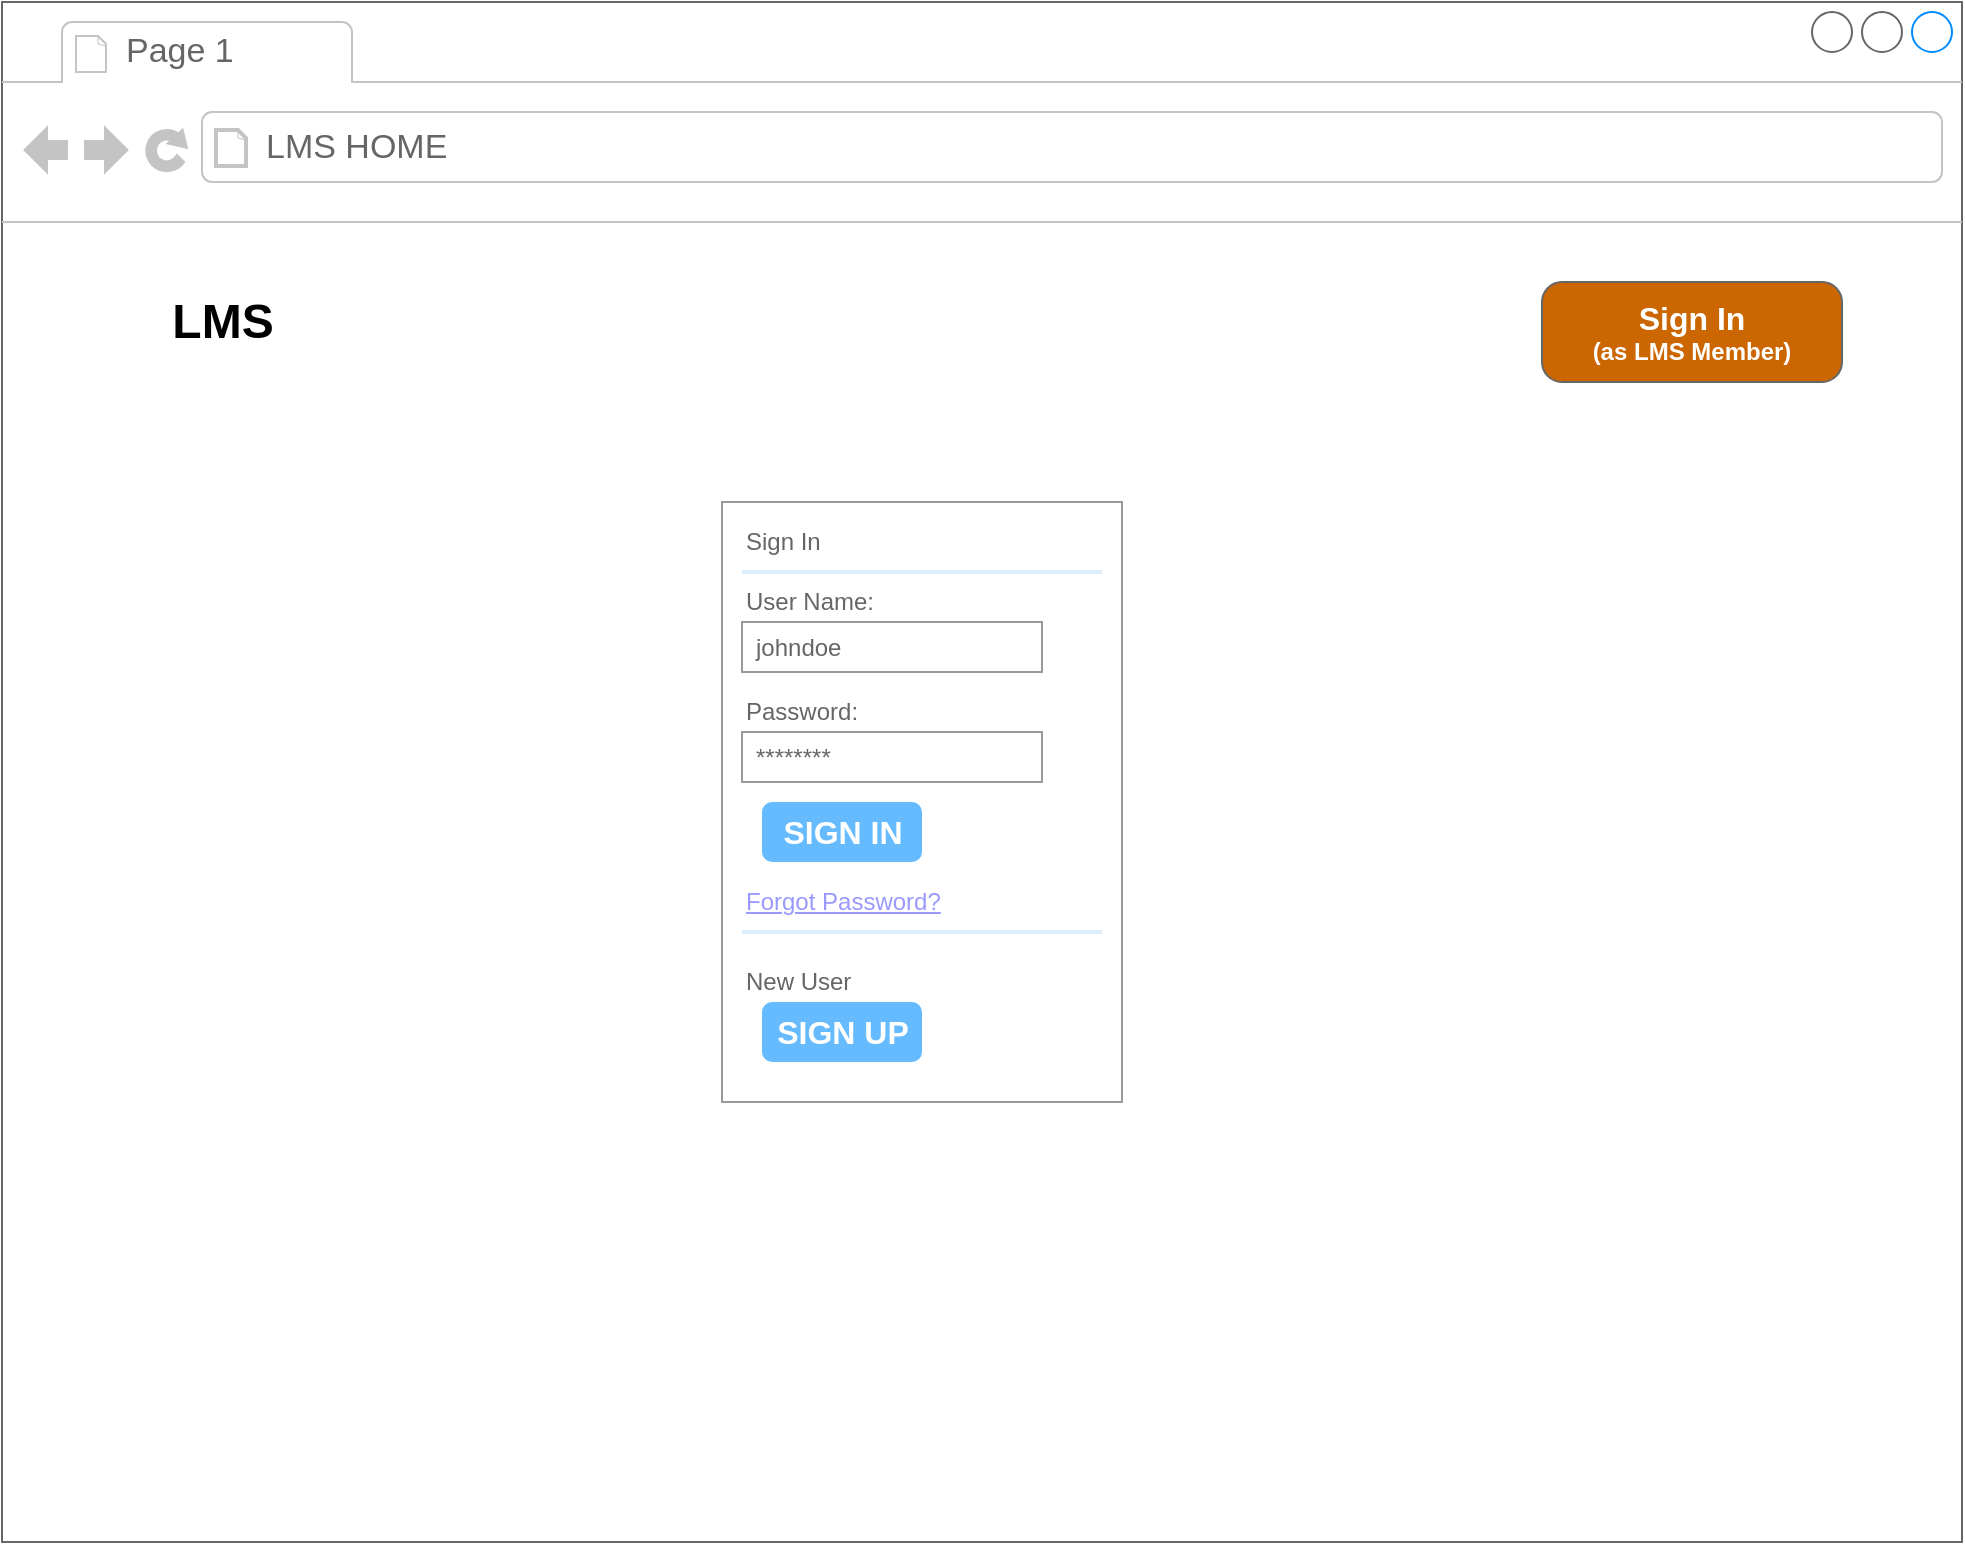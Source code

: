 <mxfile version="24.7.8">
  <diagram name="Page-1" id="2cc2dc42-3aac-f2a9-1cec-7a8b7cbee084">
    <mxGraphModel dx="1434" dy="956" grid="1" gridSize="10" guides="1" tooltips="1" connect="1" arrows="1" fold="1" page="1" pageScale="1" pageWidth="1100" pageHeight="850" background="none" math="0" shadow="0">
      <root>
        <mxCell id="0" />
        <mxCell id="1" parent="0" />
        <mxCell id="u52cNytf9pB5Nw0GOw8_-13" value="" style="strokeWidth=1;shadow=0;dashed=0;align=center;html=1;shape=mxgraph.mockup.containers.browserWindow;rSize=0;strokeColor=#666666;strokeColor2=#008cff;strokeColor3=#c4c4c4;mainText=,;recursiveResize=0;" vertex="1" parent="1">
          <mxGeometry x="90" y="40" width="980" height="770" as="geometry" />
        </mxCell>
        <mxCell id="u52cNytf9pB5Nw0GOw8_-14" value="Page 1" style="strokeWidth=1;shadow=0;dashed=0;align=center;html=1;shape=mxgraph.mockup.containers.anchor;fontSize=17;fontColor=#666666;align=left;whiteSpace=wrap;" vertex="1" parent="u52cNytf9pB5Nw0GOw8_-13">
          <mxGeometry x="60" y="12" width="110" height="26" as="geometry" />
        </mxCell>
        <mxCell id="u52cNytf9pB5Nw0GOw8_-15" value="LMS HOME" style="strokeWidth=1;shadow=0;dashed=0;align=center;html=1;shape=mxgraph.mockup.containers.anchor;rSize=0;fontSize=17;fontColor=#666666;align=left;" vertex="1" parent="u52cNytf9pB5Nw0GOw8_-13">
          <mxGeometry x="130" y="60" width="250" height="26" as="geometry" />
        </mxCell>
        <mxCell id="u52cNytf9pB5Nw0GOw8_-17" value="LMS" style="text;strokeColor=none;fillColor=none;html=1;fontSize=24;fontStyle=1;verticalAlign=middle;align=center;" vertex="1" parent="u52cNytf9pB5Nw0GOw8_-13">
          <mxGeometry x="60" y="140" width="100" height="40" as="geometry" />
        </mxCell>
        <mxCell id="u52cNytf9pB5Nw0GOw8_-18" value="" style="strokeWidth=1;shadow=0;dashed=0;align=center;html=1;shape=mxgraph.mockup.forms.rrect;rSize=0;strokeColor=#999999;fillColor=#ffffff;" vertex="1" parent="u52cNytf9pB5Nw0GOw8_-13">
          <mxGeometry x="360" y="250" width="200" height="300" as="geometry" />
        </mxCell>
        <mxCell id="u52cNytf9pB5Nw0GOw8_-19" value="Sign In" style="strokeWidth=1;shadow=0;dashed=0;align=center;html=1;shape=mxgraph.mockup.forms.anchor;fontSize=12;fontColor=#666666;align=left;resizeWidth=1;spacingLeft=0;" vertex="1" parent="u52cNytf9pB5Nw0GOw8_-18">
          <mxGeometry width="100" height="20" relative="1" as="geometry">
            <mxPoint x="10" y="10" as="offset" />
          </mxGeometry>
        </mxCell>
        <mxCell id="u52cNytf9pB5Nw0GOw8_-20" value="" style="shape=line;strokeColor=#ddeeff;strokeWidth=2;html=1;resizeWidth=1;" vertex="1" parent="u52cNytf9pB5Nw0GOw8_-18">
          <mxGeometry width="180" height="10" relative="1" as="geometry">
            <mxPoint x="10" y="30" as="offset" />
          </mxGeometry>
        </mxCell>
        <mxCell id="u52cNytf9pB5Nw0GOw8_-21" value="User Name:" style="strokeWidth=1;shadow=0;dashed=0;align=center;html=1;shape=mxgraph.mockup.forms.anchor;fontSize=12;fontColor=#666666;align=left;resizeWidth=1;spacingLeft=0;" vertex="1" parent="u52cNytf9pB5Nw0GOw8_-18">
          <mxGeometry width="100" height="20" relative="1" as="geometry">
            <mxPoint x="10" y="40" as="offset" />
          </mxGeometry>
        </mxCell>
        <mxCell id="u52cNytf9pB5Nw0GOw8_-22" value="johndoe" style="strokeWidth=1;shadow=0;dashed=0;align=center;html=1;shape=mxgraph.mockup.forms.rrect;rSize=0;strokeColor=#999999;fontColor=#666666;align=left;spacingLeft=5;resizeWidth=1;" vertex="1" parent="u52cNytf9pB5Nw0GOw8_-18">
          <mxGeometry width="150" height="25" relative="1" as="geometry">
            <mxPoint x="10" y="60" as="offset" />
          </mxGeometry>
        </mxCell>
        <mxCell id="u52cNytf9pB5Nw0GOw8_-23" value="Password:" style="strokeWidth=1;shadow=0;dashed=0;align=center;html=1;shape=mxgraph.mockup.forms.anchor;fontSize=12;fontColor=#666666;align=left;resizeWidth=1;spacingLeft=0;" vertex="1" parent="u52cNytf9pB5Nw0GOw8_-18">
          <mxGeometry width="100" height="20" relative="1" as="geometry">
            <mxPoint x="10" y="95" as="offset" />
          </mxGeometry>
        </mxCell>
        <mxCell id="u52cNytf9pB5Nw0GOw8_-24" value="********" style="strokeWidth=1;shadow=0;dashed=0;align=center;html=1;shape=mxgraph.mockup.forms.rrect;rSize=0;strokeColor=#999999;fontColor=#666666;align=left;spacingLeft=5;resizeWidth=1;" vertex="1" parent="u52cNytf9pB5Nw0GOw8_-18">
          <mxGeometry width="150" height="25" relative="1" as="geometry">
            <mxPoint x="10" y="115" as="offset" />
          </mxGeometry>
        </mxCell>
        <mxCell id="u52cNytf9pB5Nw0GOw8_-25" value="SIGN IN" style="strokeWidth=1;shadow=0;dashed=0;align=center;html=1;shape=mxgraph.mockup.forms.rrect;rSize=5;strokeColor=none;fontColor=#ffffff;fillColor=#66bbff;fontSize=16;fontStyle=1;" vertex="1" parent="u52cNytf9pB5Nw0GOw8_-18">
          <mxGeometry y="1" width="80" height="30" relative="1" as="geometry">
            <mxPoint x="20" y="-150" as="offset" />
          </mxGeometry>
        </mxCell>
        <mxCell id="u52cNytf9pB5Nw0GOw8_-26" value="Forgot Password?" style="strokeWidth=1;shadow=0;dashed=0;align=center;html=1;shape=mxgraph.mockup.forms.anchor;fontSize=12;fontColor=#9999ff;align=left;spacingLeft=0;fontStyle=4;resizeWidth=1;" vertex="1" parent="u52cNytf9pB5Nw0GOw8_-18">
          <mxGeometry y="1" width="150" height="20" relative="1" as="geometry">
            <mxPoint x="10" y="-110" as="offset" />
          </mxGeometry>
        </mxCell>
        <mxCell id="u52cNytf9pB5Nw0GOw8_-27" value="" style="shape=line;strokeColor=#ddeeff;strokeWidth=2;html=1;resizeWidth=1;" vertex="1" parent="u52cNytf9pB5Nw0GOw8_-18">
          <mxGeometry y="1" width="180" height="10" relative="1" as="geometry">
            <mxPoint x="10" y="-90" as="offset" />
          </mxGeometry>
        </mxCell>
        <mxCell id="u52cNytf9pB5Nw0GOw8_-28" value="New User" style="strokeWidth=1;shadow=0;dashed=0;align=center;html=1;shape=mxgraph.mockup.forms.anchor;fontSize=12;fontColor=#666666;align=left;spacingLeft=0;resizeWidth=1;" vertex="1" parent="u52cNytf9pB5Nw0GOw8_-18">
          <mxGeometry y="1" width="150" height="20" relative="1" as="geometry">
            <mxPoint x="10" y="-70" as="offset" />
          </mxGeometry>
        </mxCell>
        <mxCell id="u52cNytf9pB5Nw0GOw8_-29" value="SIGN UP" style="strokeWidth=1;shadow=0;dashed=0;align=center;html=1;shape=mxgraph.mockup.forms.rrect;rSize=5;strokeColor=none;fontColor=#ffffff;fillColor=#66bbff;fontSize=16;fontStyle=1;" vertex="1" parent="u52cNytf9pB5Nw0GOw8_-18">
          <mxGeometry y="1" width="80" height="30" relative="1" as="geometry">
            <mxPoint x="20" y="-50" as="offset" />
          </mxGeometry>
        </mxCell>
        <mxCell id="u52cNytf9pB5Nw0GOw8_-30" value="" style="strokeWidth=1;shadow=0;dashed=0;align=center;html=1;shape=mxgraph.mockup.buttons.multiButton;fillColor=#CC6600;strokeColor=#666666;mainText=;subText=;" vertex="1" parent="u52cNytf9pB5Nw0GOw8_-13">
          <mxGeometry x="770" y="140" width="150" height="50" as="geometry" />
        </mxCell>
        <mxCell id="u52cNytf9pB5Nw0GOw8_-31" value="Sign In" style="strokeWidth=1;shadow=0;dashed=0;align=center;html=1;shape=mxgraph.mockup.anchor;fontSize=16;fontColor=#ffffff;fontStyle=1;whiteSpace=wrap;" vertex="1" parent="u52cNytf9pB5Nw0GOw8_-30">
          <mxGeometry y="8" width="150" height="20" as="geometry" />
        </mxCell>
        <mxCell id="u52cNytf9pB5Nw0GOw8_-32" value="(as LMS Member)" style="strokeWidth=1;shadow=0;dashed=0;align=center;html=1;shape=mxgraph.mockup.anchor;fontSize=12;fontColor=#ffffff;fontStyle=1;whiteSpace=wrap;" vertex="1" parent="u52cNytf9pB5Nw0GOw8_-30">
          <mxGeometry y="30" width="150" height="10" as="geometry" />
        </mxCell>
      </root>
    </mxGraphModel>
  </diagram>
</mxfile>
